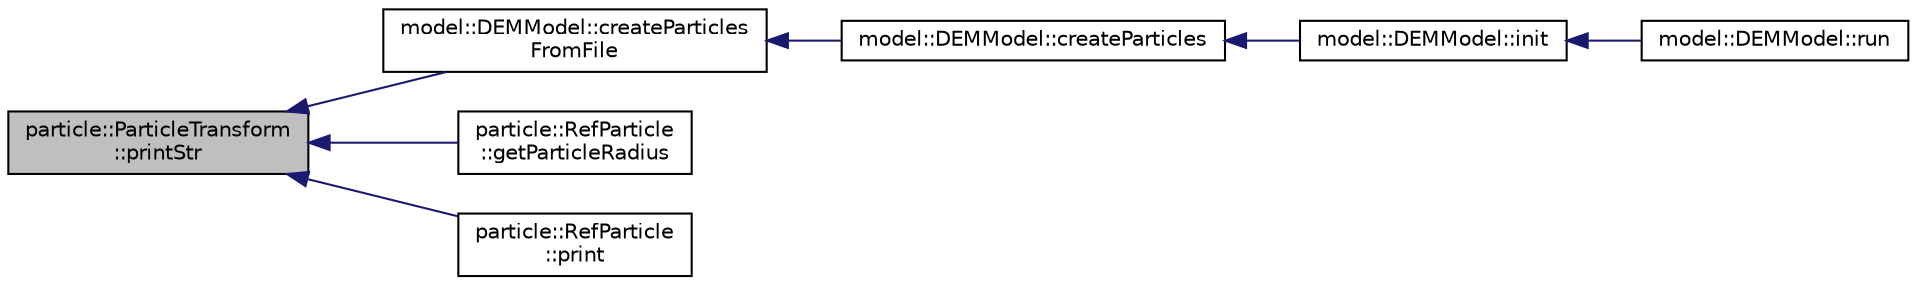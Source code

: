 digraph "particle::ParticleTransform::printStr"
{
  edge [fontname="Helvetica",fontsize="10",labelfontname="Helvetica",labelfontsize="10"];
  node [fontname="Helvetica",fontsize="10",shape=record];
  rankdir="LR";
  Node10 [label="particle::ParticleTransform\l::printStr",height=0.2,width=0.4,color="black", fillcolor="grey75", style="filled", fontcolor="black"];
  Node10 -> Node11 [dir="back",color="midnightblue",fontsize="10",style="solid",fontname="Helvetica"];
  Node11 [label="model::DEMModel::createParticles\lFromFile",height=0.2,width=0.4,color="black", fillcolor="white", style="filled",URL="$classmodel_1_1DEMModel.html#a90df14f82a946d4f558efae30240f15e",tooltip="Creates particles in a Hexagonal arrangement. "];
  Node11 -> Node12 [dir="back",color="midnightblue",fontsize="10",style="solid",fontname="Helvetica"];
  Node12 [label="model::DEMModel::createParticles",height=0.2,width=0.4,color="black", fillcolor="white", style="filled",URL="$classmodel_1_1DEMModel.html#ae822c44f4719cc125181b9e3b9d60fba",tooltip="Creates particles in a given container. "];
  Node12 -> Node13 [dir="back",color="midnightblue",fontsize="10",style="solid",fontname="Helvetica"];
  Node13 [label="model::DEMModel::init",height=0.2,width=0.4,color="black", fillcolor="white", style="filled",URL="$classmodel_1_1DEMModel.html#a934129b5f683dc4ce250b8c9a6fc9228",tooltip="Initialize remaining data members. "];
  Node13 -> Node14 [dir="back",color="midnightblue",fontsize="10",style="solid",fontname="Helvetica"];
  Node14 [label="model::DEMModel::run",height=0.2,width=0.4,color="black", fillcolor="white", style="filled",URL="$classmodel_1_1DEMModel.html#ae8eba7a12449983fa10d07e3b7374512",tooltip="Main driver to simulate. "];
  Node10 -> Node15 [dir="back",color="midnightblue",fontsize="10",style="solid",fontname="Helvetica"];
  Node15 [label="particle::RefParticle\l::getParticleRadius",height=0.2,width=0.4,color="black", fillcolor="white", style="filled",URL="$classparticle_1_1RefParticle.html#adc4972af51dcef2f4ae7f9ea342af5d5",tooltip="Get radius of reference particle. "];
  Node10 -> Node16 [dir="back",color="midnightblue",fontsize="10",style="solid",fontname="Helvetica"];
  Node16 [label="particle::RefParticle\l::print",height=0.2,width=0.4,color="black", fillcolor="white", style="filled",URL="$classparticle_1_1RefParticle.html#ab344f3aba80b01ef153e9172e03f2b29",tooltip="Prints information of the object. "];
}
